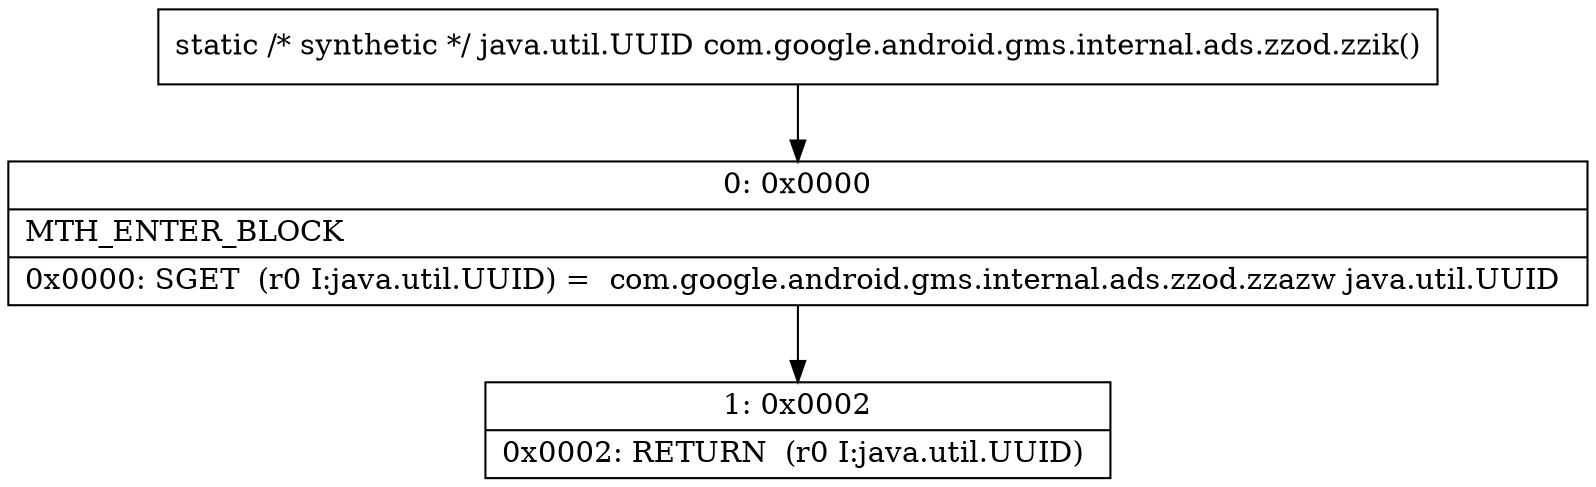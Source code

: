 digraph "CFG forcom.google.android.gms.internal.ads.zzod.zzik()Ljava\/util\/UUID;" {
Node_0 [shape=record,label="{0\:\ 0x0000|MTH_ENTER_BLOCK\l|0x0000: SGET  (r0 I:java.util.UUID) =  com.google.android.gms.internal.ads.zzod.zzazw java.util.UUID \l}"];
Node_1 [shape=record,label="{1\:\ 0x0002|0x0002: RETURN  (r0 I:java.util.UUID) \l}"];
MethodNode[shape=record,label="{static \/* synthetic *\/ java.util.UUID com.google.android.gms.internal.ads.zzod.zzik() }"];
MethodNode -> Node_0;
Node_0 -> Node_1;
}

